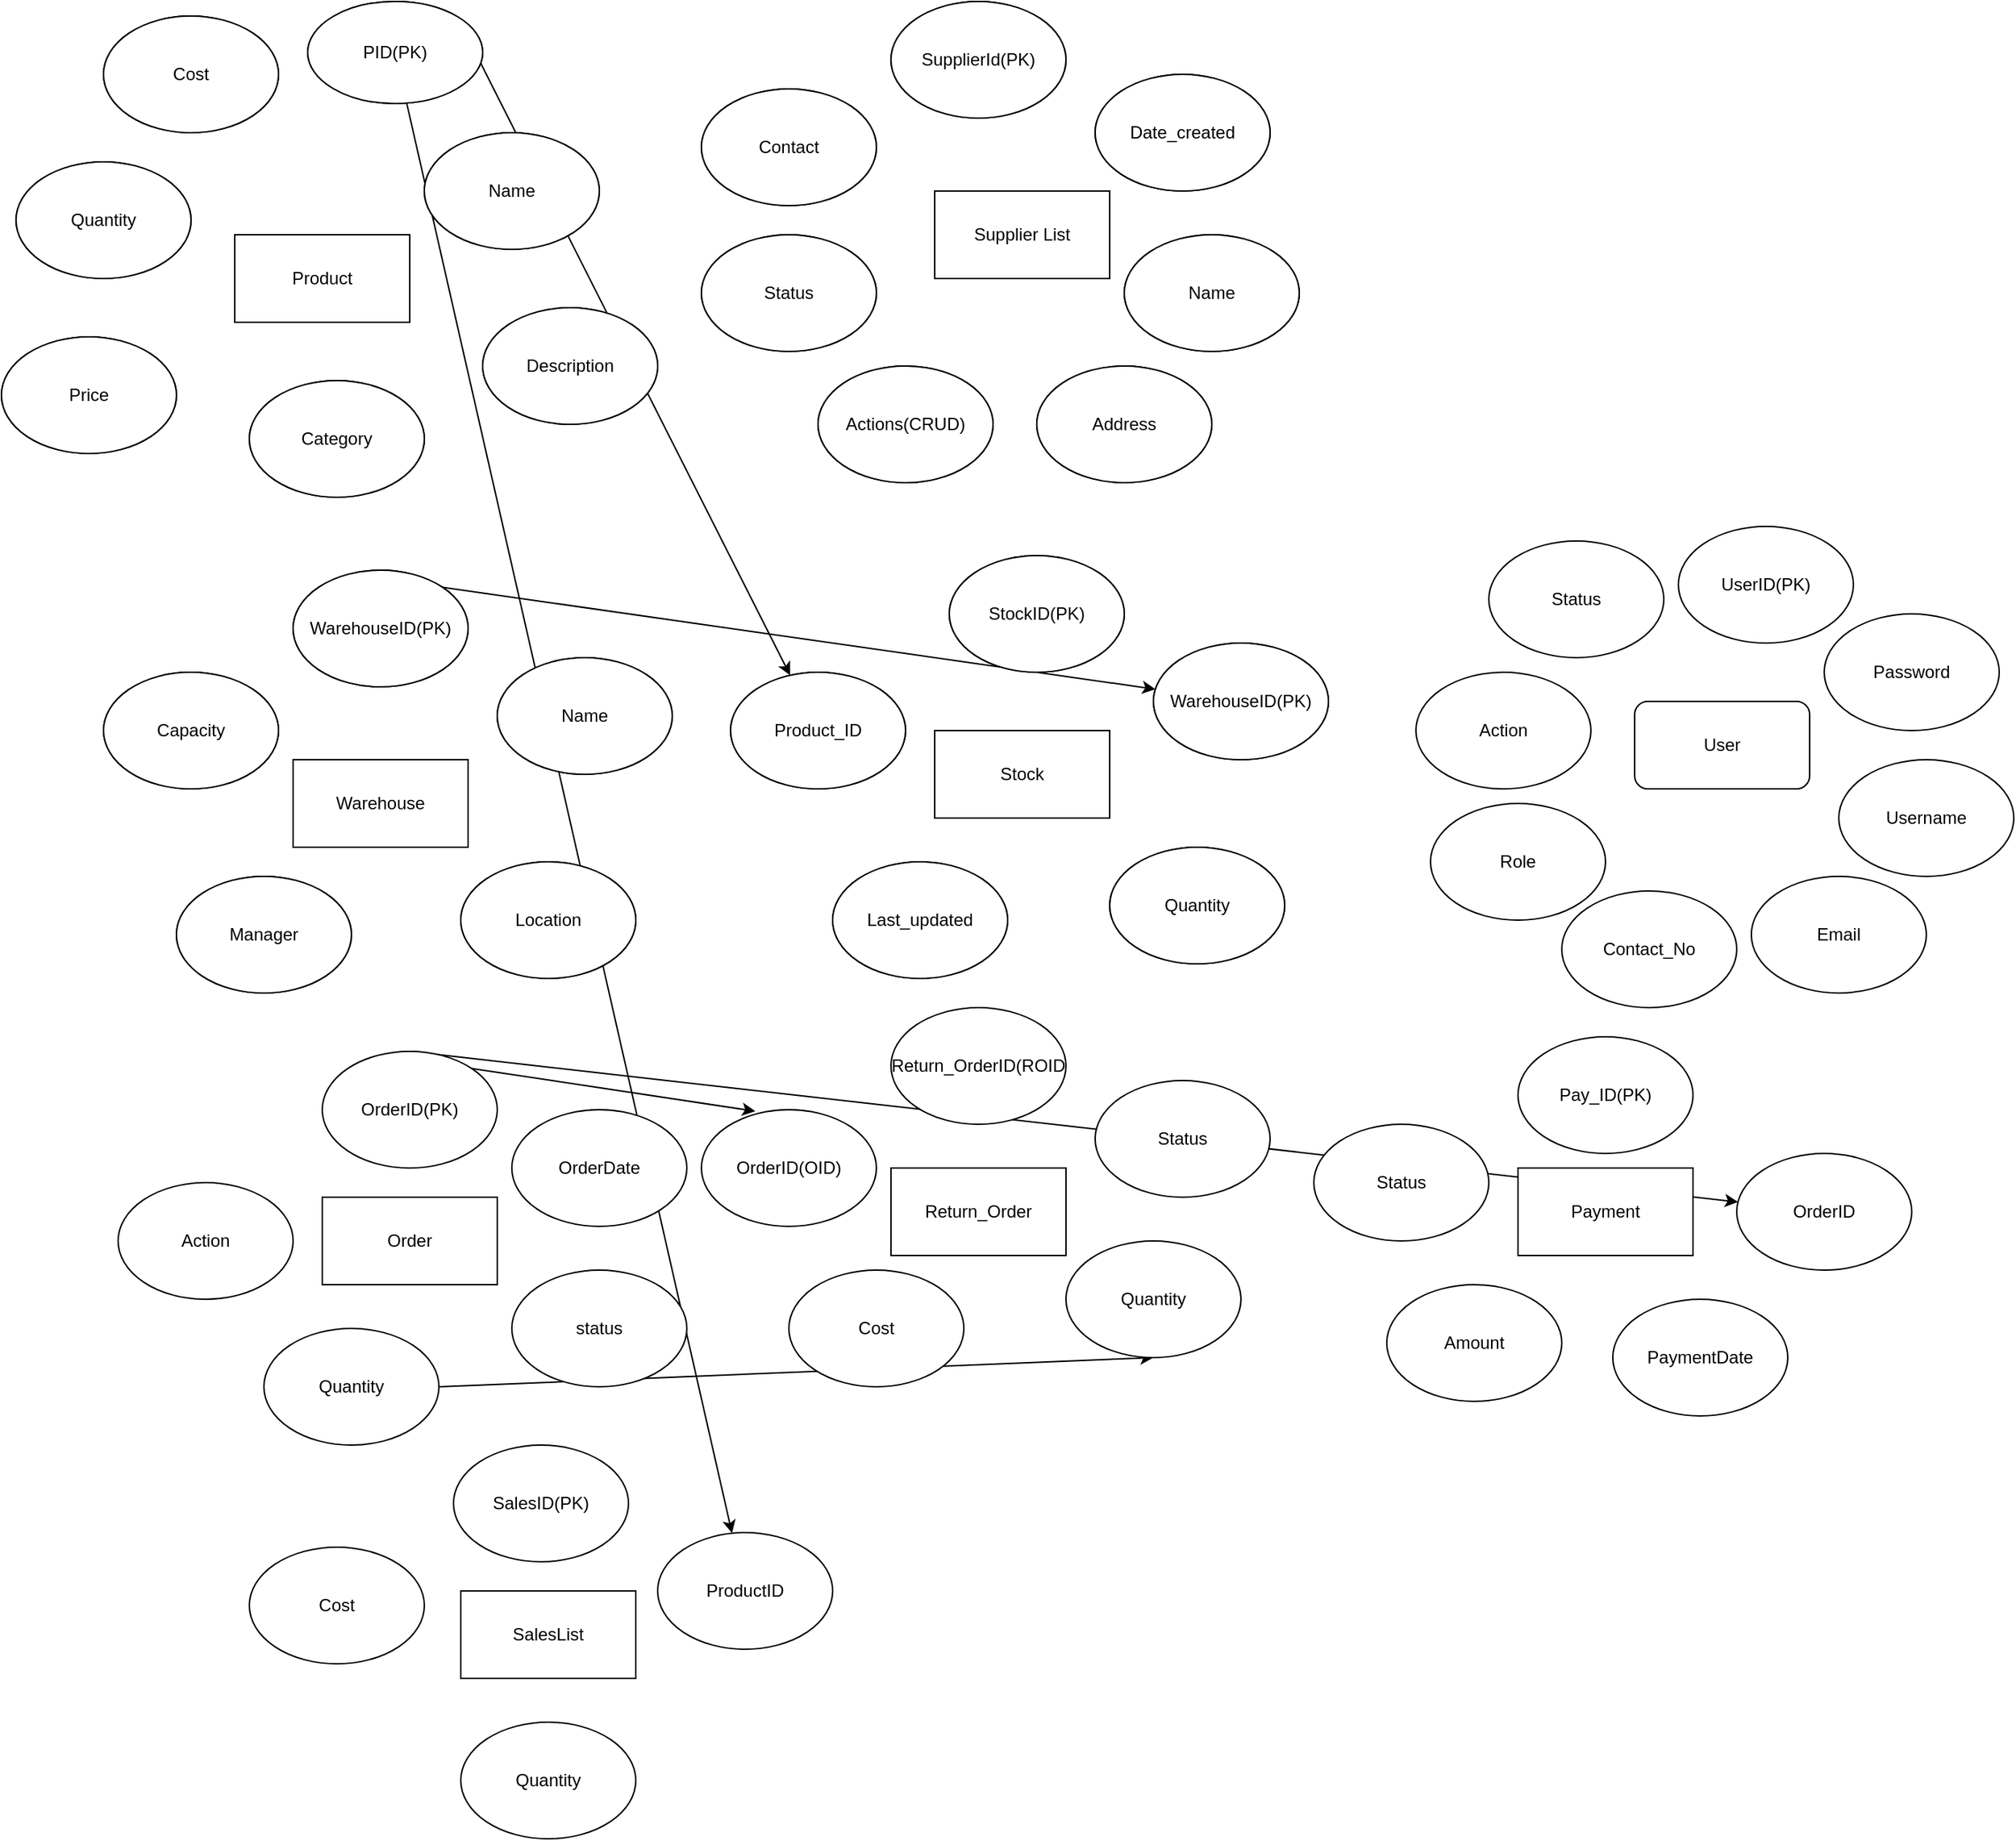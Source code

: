 <mxfile version="24.4.13" type="github">
  <diagram id="R2lEEEUBdFMjLlhIrx00" name="Page-1">
    <mxGraphModel dx="2610" dy="936" grid="1" gridSize="10" guides="1" tooltips="1" connect="1" arrows="1" fold="1" page="1" pageScale="1" pageWidth="850" pageHeight="1100" math="0" shadow="0" extFonts="Permanent Marker^https://fonts.googleapis.com/css?family=Permanent+Marker">
      <root>
        <mxCell id="0" />
        <mxCell id="1" parent="0" />
        <mxCell id="fvwBS4Mz04320T9NK9Mi-6" value="Product" style="rounded=0;whiteSpace=wrap;html=1;" vertex="1" parent="1">
          <mxGeometry x="-640" y="190" width="120" height="60" as="geometry" />
        </mxCell>
        <mxCell id="fvwBS4Mz04320T9NK9Mi-7" value="PID(PK)" style="ellipse;whiteSpace=wrap;html=1;" vertex="1" parent="1">
          <mxGeometry x="-590" y="30" width="120" height="70" as="geometry" />
        </mxCell>
        <mxCell id="fvwBS4Mz04320T9NK9Mi-8" value="Name" style="ellipse;whiteSpace=wrap;html=1;" vertex="1" parent="1">
          <mxGeometry x="-510" y="120" width="120" height="80" as="geometry" />
        </mxCell>
        <mxCell id="fvwBS4Mz04320T9NK9Mi-9" value="Description" style="ellipse;whiteSpace=wrap;html=1;" vertex="1" parent="1">
          <mxGeometry x="-470" y="240" width="120" height="80" as="geometry" />
        </mxCell>
        <mxCell id="fvwBS4Mz04320T9NK9Mi-10" value="Category" style="ellipse;whiteSpace=wrap;html=1;" vertex="1" parent="1">
          <mxGeometry x="-630" y="290" width="120" height="80" as="geometry" />
        </mxCell>
        <mxCell id="fvwBS4Mz04320T9NK9Mi-11" value="Price" style="ellipse;whiteSpace=wrap;html=1;" vertex="1" parent="1">
          <mxGeometry x="-800" y="260" width="120" height="80" as="geometry" />
        </mxCell>
        <mxCell id="fvwBS4Mz04320T9NK9Mi-12" value="Quantity" style="ellipse;whiteSpace=wrap;html=1;" vertex="1" parent="1">
          <mxGeometry x="-790" y="140" width="120" height="80" as="geometry" />
        </mxCell>
        <mxCell id="fvwBS4Mz04320T9NK9Mi-13" value="Cost" style="ellipse;whiteSpace=wrap;html=1;" vertex="1" parent="1">
          <mxGeometry x="-730" y="40" width="120" height="80" as="geometry" />
        </mxCell>
        <mxCell id="fvwBS4Mz04320T9NK9Mi-28" style="edgeStyle=none;rounded=0;orthogonalLoop=1;jettySize=auto;html=1;exitX=0.5;exitY=0;exitDx=0;exitDy=0;" edge="1" parent="1" source="fvwBS4Mz04320T9NK9Mi-6" target="fvwBS4Mz04320T9NK9Mi-6">
          <mxGeometry relative="1" as="geometry" />
        </mxCell>
        <mxCell id="fvwBS4Mz04320T9NK9Mi-29" value="Supplier List" style="rounded=0;whiteSpace=wrap;html=1;" vertex="1" parent="1">
          <mxGeometry x="-160" y="160" width="120" height="60" as="geometry" />
        </mxCell>
        <mxCell id="fvwBS4Mz04320T9NK9Mi-30" value="Contact" style="ellipse;whiteSpace=wrap;html=1;" vertex="1" parent="1">
          <mxGeometry x="-320" y="90" width="120" height="80" as="geometry" />
        </mxCell>
        <mxCell id="fvwBS4Mz04320T9NK9Mi-31" value="SupplierId(PK)" style="ellipse;whiteSpace=wrap;html=1;" vertex="1" parent="1">
          <mxGeometry x="-190" y="30" width="120" height="80" as="geometry" />
        </mxCell>
        <mxCell id="fvwBS4Mz04320T9NK9Mi-32" value="Date_created" style="ellipse;whiteSpace=wrap;html=1;" vertex="1" parent="1">
          <mxGeometry x="-50" y="80" width="120" height="80" as="geometry" />
        </mxCell>
        <mxCell id="fvwBS4Mz04320T9NK9Mi-33" value="Status" style="ellipse;whiteSpace=wrap;html=1;" vertex="1" parent="1">
          <mxGeometry x="-320" y="190" width="120" height="80" as="geometry" />
        </mxCell>
        <mxCell id="fvwBS4Mz04320T9NK9Mi-34" value="Actions(CRUD)" style="ellipse;whiteSpace=wrap;html=1;" vertex="1" parent="1">
          <mxGeometry x="-240" y="280" width="120" height="80" as="geometry" />
        </mxCell>
        <mxCell id="fvwBS4Mz04320T9NK9Mi-35" value="Name" style="ellipse;whiteSpace=wrap;html=1;" vertex="1" parent="1">
          <mxGeometry x="-30" y="190" width="120" height="80" as="geometry" />
        </mxCell>
        <mxCell id="fvwBS4Mz04320T9NK9Mi-36" value="Address" style="ellipse;whiteSpace=wrap;html=1;" vertex="1" parent="1">
          <mxGeometry x="-90" y="280" width="120" height="80" as="geometry" />
        </mxCell>
        <mxCell id="fvwBS4Mz04320T9NK9Mi-38" value="Warehouse" style="rounded=0;whiteSpace=wrap;html=1;" vertex="1" parent="1">
          <mxGeometry x="-600" y="550" width="120" height="60" as="geometry" />
        </mxCell>
        <mxCell id="fvwBS4Mz04320T9NK9Mi-39" value="WarehouseID(PK)" style="ellipse;whiteSpace=wrap;html=1;" vertex="1" parent="1">
          <mxGeometry x="-600" y="420" width="120" height="80" as="geometry" />
        </mxCell>
        <mxCell id="fvwBS4Mz04320T9NK9Mi-40" value="Name" style="ellipse;whiteSpace=wrap;html=1;" vertex="1" parent="1">
          <mxGeometry x="-460" y="480" width="120" height="80" as="geometry" />
        </mxCell>
        <mxCell id="fvwBS4Mz04320T9NK9Mi-41" value="Location" style="ellipse;whiteSpace=wrap;html=1;" vertex="1" parent="1">
          <mxGeometry x="-485" y="620" width="120" height="80" as="geometry" />
        </mxCell>
        <mxCell id="fvwBS4Mz04320T9NK9Mi-42" value="Manager" style="ellipse;whiteSpace=wrap;html=1;" vertex="1" parent="1">
          <mxGeometry x="-680" y="630" width="120" height="80" as="geometry" />
        </mxCell>
        <mxCell id="fvwBS4Mz04320T9NK9Mi-43" value="Capacity" style="ellipse;whiteSpace=wrap;html=1;" vertex="1" parent="1">
          <mxGeometry x="-730" y="490" width="120" height="80" as="geometry" />
        </mxCell>
        <mxCell id="fvwBS4Mz04320T9NK9Mi-44" value="Stock" style="rounded=0;whiteSpace=wrap;html=1;" vertex="1" parent="1">
          <mxGeometry x="-160" y="530" width="120" height="60" as="geometry" />
        </mxCell>
        <mxCell id="fvwBS4Mz04320T9NK9Mi-45" value="Product_ID" style="ellipse;whiteSpace=wrap;html=1;" vertex="1" parent="1">
          <mxGeometry x="-300" y="490" width="120" height="80" as="geometry" />
        </mxCell>
        <mxCell id="fvwBS4Mz04320T9NK9Mi-46" value="StockID(PK)" style="ellipse;whiteSpace=wrap;html=1;" vertex="1" parent="1">
          <mxGeometry x="-150" y="410" width="120" height="80" as="geometry" />
        </mxCell>
        <mxCell id="fvwBS4Mz04320T9NK9Mi-47" value="Last_updated" style="ellipse;whiteSpace=wrap;html=1;" vertex="1" parent="1">
          <mxGeometry x="-230" y="620" width="120" height="80" as="geometry" />
        </mxCell>
        <mxCell id="fvwBS4Mz04320T9NK9Mi-48" value="WarehouseID(PK)" style="ellipse;whiteSpace=wrap;html=1;" vertex="1" parent="1">
          <mxGeometry x="-10" y="470" width="120" height="80" as="geometry" />
        </mxCell>
        <mxCell id="fvwBS4Mz04320T9NK9Mi-49" value="Quantity" style="ellipse;whiteSpace=wrap;html=1;" vertex="1" parent="1">
          <mxGeometry x="-40" y="610" width="120" height="80" as="geometry" />
        </mxCell>
        <mxCell id="fvwBS4Mz04320T9NK9Mi-65" value="Product" style="rounded=0;whiteSpace=wrap;html=1;" vertex="1" parent="1">
          <mxGeometry x="-640" y="190" width="120" height="60" as="geometry" />
        </mxCell>
        <mxCell id="fvwBS4Mz04320T9NK9Mi-170" style="edgeStyle=none;rounded=0;orthogonalLoop=1;jettySize=auto;html=1;" edge="1" parent="1" source="fvwBS4Mz04320T9NK9Mi-66">
          <mxGeometry relative="1" as="geometry">
            <mxPoint x="-470" y="60" as="targetPoint" />
          </mxGeometry>
        </mxCell>
        <mxCell id="fvwBS4Mz04320T9NK9Mi-171" style="edgeStyle=none;rounded=0;orthogonalLoop=1;jettySize=auto;html=1;exitX=1;exitY=0;exitDx=0;exitDy=0;" edge="1" parent="1" source="fvwBS4Mz04320T9NK9Mi-66" target="fvwBS4Mz04320T9NK9Mi-89">
          <mxGeometry relative="1" as="geometry" />
        </mxCell>
        <mxCell id="fvwBS4Mz04320T9NK9Mi-175" style="edgeStyle=none;rounded=0;orthogonalLoop=1;jettySize=auto;html=1;" edge="1" parent="1" source="fvwBS4Mz04320T9NK9Mi-66" target="fvwBS4Mz04320T9NK9Mi-166">
          <mxGeometry relative="1" as="geometry" />
        </mxCell>
        <mxCell id="fvwBS4Mz04320T9NK9Mi-66" value="PID(PK)" style="ellipse;whiteSpace=wrap;html=1;" vertex="1" parent="1">
          <mxGeometry x="-590" y="30" width="120" height="70" as="geometry" />
        </mxCell>
        <mxCell id="fvwBS4Mz04320T9NK9Mi-67" value="Name" style="ellipse;whiteSpace=wrap;html=1;" vertex="1" parent="1">
          <mxGeometry x="-510" y="120" width="120" height="80" as="geometry" />
        </mxCell>
        <mxCell id="fvwBS4Mz04320T9NK9Mi-68" value="Description" style="ellipse;whiteSpace=wrap;html=1;" vertex="1" parent="1">
          <mxGeometry x="-470" y="240" width="120" height="80" as="geometry" />
        </mxCell>
        <mxCell id="fvwBS4Mz04320T9NK9Mi-69" value="Category" style="ellipse;whiteSpace=wrap;html=1;" vertex="1" parent="1">
          <mxGeometry x="-630" y="290" width="120" height="80" as="geometry" />
        </mxCell>
        <mxCell id="fvwBS4Mz04320T9NK9Mi-70" value="Price" style="ellipse;whiteSpace=wrap;html=1;" vertex="1" parent="1">
          <mxGeometry x="-800" y="260" width="120" height="80" as="geometry" />
        </mxCell>
        <mxCell id="fvwBS4Mz04320T9NK9Mi-71" value="Quantity" style="ellipse;whiteSpace=wrap;html=1;" vertex="1" parent="1">
          <mxGeometry x="-790" y="140" width="120" height="80" as="geometry" />
        </mxCell>
        <mxCell id="fvwBS4Mz04320T9NK9Mi-72" value="Cost" style="ellipse;whiteSpace=wrap;html=1;" vertex="1" parent="1">
          <mxGeometry x="-730" y="40" width="120" height="80" as="geometry" />
        </mxCell>
        <mxCell id="fvwBS4Mz04320T9NK9Mi-73" style="edgeStyle=none;rounded=0;orthogonalLoop=1;jettySize=auto;html=1;exitX=0.5;exitY=0;exitDx=0;exitDy=0;" edge="1" parent="1" source="fvwBS4Mz04320T9NK9Mi-65" target="fvwBS4Mz04320T9NK9Mi-65">
          <mxGeometry relative="1" as="geometry" />
        </mxCell>
        <mxCell id="fvwBS4Mz04320T9NK9Mi-74" value="Supplier List" style="rounded=0;whiteSpace=wrap;html=1;" vertex="1" parent="1">
          <mxGeometry x="-160" y="160" width="120" height="60" as="geometry" />
        </mxCell>
        <mxCell id="fvwBS4Mz04320T9NK9Mi-75" value="Contact" style="ellipse;whiteSpace=wrap;html=1;" vertex="1" parent="1">
          <mxGeometry x="-320" y="90" width="120" height="80" as="geometry" />
        </mxCell>
        <mxCell id="fvwBS4Mz04320T9NK9Mi-76" value="SupplierId(PK)" style="ellipse;whiteSpace=wrap;html=1;" vertex="1" parent="1">
          <mxGeometry x="-190" y="30" width="120" height="80" as="geometry" />
        </mxCell>
        <mxCell id="fvwBS4Mz04320T9NK9Mi-77" value="Date_created" style="ellipse;whiteSpace=wrap;html=1;" vertex="1" parent="1">
          <mxGeometry x="-50" y="80" width="120" height="80" as="geometry" />
        </mxCell>
        <mxCell id="fvwBS4Mz04320T9NK9Mi-78" value="Status" style="ellipse;whiteSpace=wrap;html=1;" vertex="1" parent="1">
          <mxGeometry x="-320" y="190" width="120" height="80" as="geometry" />
        </mxCell>
        <mxCell id="fvwBS4Mz04320T9NK9Mi-79" value="Actions(CRUD)" style="ellipse;whiteSpace=wrap;html=1;" vertex="1" parent="1">
          <mxGeometry x="-240" y="280" width="120" height="80" as="geometry" />
        </mxCell>
        <mxCell id="fvwBS4Mz04320T9NK9Mi-80" value="Name" style="ellipse;whiteSpace=wrap;html=1;" vertex="1" parent="1">
          <mxGeometry x="-30" y="190" width="120" height="80" as="geometry" />
        </mxCell>
        <mxCell id="fvwBS4Mz04320T9NK9Mi-81" value="Address" style="ellipse;whiteSpace=wrap;html=1;" vertex="1" parent="1">
          <mxGeometry x="-90" y="280" width="120" height="80" as="geometry" />
        </mxCell>
        <mxCell id="fvwBS4Mz04320T9NK9Mi-82" value="Warehouse" style="rounded=0;whiteSpace=wrap;html=1;" vertex="1" parent="1">
          <mxGeometry x="-600" y="550" width="120" height="60" as="geometry" />
        </mxCell>
        <mxCell id="fvwBS4Mz04320T9NK9Mi-172" style="edgeStyle=none;rounded=0;orthogonalLoop=1;jettySize=auto;html=1;exitX=1;exitY=0;exitDx=0;exitDy=0;" edge="1" parent="1" source="fvwBS4Mz04320T9NK9Mi-83" target="fvwBS4Mz04320T9NK9Mi-92">
          <mxGeometry relative="1" as="geometry" />
        </mxCell>
        <mxCell id="fvwBS4Mz04320T9NK9Mi-83" value="WarehouseID(PK)" style="ellipse;whiteSpace=wrap;html=1;" vertex="1" parent="1">
          <mxGeometry x="-600" y="420" width="120" height="80" as="geometry" />
        </mxCell>
        <mxCell id="fvwBS4Mz04320T9NK9Mi-84" value="Name" style="ellipse;whiteSpace=wrap;html=1;" vertex="1" parent="1">
          <mxGeometry x="-460" y="480" width="120" height="80" as="geometry" />
        </mxCell>
        <mxCell id="fvwBS4Mz04320T9NK9Mi-85" value="Location" style="ellipse;whiteSpace=wrap;html=1;" vertex="1" parent="1">
          <mxGeometry x="-485" y="620" width="120" height="80" as="geometry" />
        </mxCell>
        <mxCell id="fvwBS4Mz04320T9NK9Mi-86" value="Manager" style="ellipse;whiteSpace=wrap;html=1;" vertex="1" parent="1">
          <mxGeometry x="-680" y="630" width="120" height="80" as="geometry" />
        </mxCell>
        <mxCell id="fvwBS4Mz04320T9NK9Mi-87" value="Capacity" style="ellipse;whiteSpace=wrap;html=1;" vertex="1" parent="1">
          <mxGeometry x="-730" y="490" width="120" height="80" as="geometry" />
        </mxCell>
        <mxCell id="fvwBS4Mz04320T9NK9Mi-88" value="Stock" style="rounded=0;whiteSpace=wrap;html=1;" vertex="1" parent="1">
          <mxGeometry x="-160" y="530" width="120" height="60" as="geometry" />
        </mxCell>
        <mxCell id="fvwBS4Mz04320T9NK9Mi-89" value="Product_ID" style="ellipse;whiteSpace=wrap;html=1;" vertex="1" parent="1">
          <mxGeometry x="-300" y="490" width="120" height="80" as="geometry" />
        </mxCell>
        <mxCell id="fvwBS4Mz04320T9NK9Mi-90" value="StockID(PK)" style="ellipse;whiteSpace=wrap;html=1;" vertex="1" parent="1">
          <mxGeometry x="-150" y="410" width="120" height="80" as="geometry" />
        </mxCell>
        <mxCell id="fvwBS4Mz04320T9NK9Mi-91" value="Last_updated" style="ellipse;whiteSpace=wrap;html=1;" vertex="1" parent="1">
          <mxGeometry x="-230" y="620" width="120" height="80" as="geometry" />
        </mxCell>
        <mxCell id="fvwBS4Mz04320T9NK9Mi-92" value="WarehouseID(PK)" style="ellipse;whiteSpace=wrap;html=1;" vertex="1" parent="1">
          <mxGeometry x="-10" y="470" width="120" height="80" as="geometry" />
        </mxCell>
        <mxCell id="fvwBS4Mz04320T9NK9Mi-93" value="Quantity" style="ellipse;whiteSpace=wrap;html=1;" vertex="1" parent="1">
          <mxGeometry x="-40" y="610" width="120" height="80" as="geometry" />
        </mxCell>
        <mxCell id="fvwBS4Mz04320T9NK9Mi-94" value="User" style="rounded=1;whiteSpace=wrap;html=1;" vertex="1" parent="1">
          <mxGeometry x="320" y="510" width="120" height="60" as="geometry" />
        </mxCell>
        <mxCell id="fvwBS4Mz04320T9NK9Mi-137" value="UserID(PK)" style="ellipse;whiteSpace=wrap;html=1;" vertex="1" parent="1">
          <mxGeometry x="350" y="390" width="120" height="80" as="geometry" />
        </mxCell>
        <mxCell id="fvwBS4Mz04320T9NK9Mi-138" value="Password" style="ellipse;whiteSpace=wrap;html=1;" vertex="1" parent="1">
          <mxGeometry x="450" y="450" width="120" height="80" as="geometry" />
        </mxCell>
        <mxCell id="fvwBS4Mz04320T9NK9Mi-139" value="Username" style="ellipse;whiteSpace=wrap;html=1;" vertex="1" parent="1">
          <mxGeometry x="460" y="550" width="120" height="80" as="geometry" />
        </mxCell>
        <mxCell id="fvwBS4Mz04320T9NK9Mi-140" value="Email" style="ellipse;whiteSpace=wrap;html=1;" vertex="1" parent="1">
          <mxGeometry x="400" y="630" width="120" height="80" as="geometry" />
        </mxCell>
        <mxCell id="fvwBS4Mz04320T9NK9Mi-141" value="Contact_No" style="ellipse;whiteSpace=wrap;html=1;" vertex="1" parent="1">
          <mxGeometry x="270" y="640" width="120" height="80" as="geometry" />
        </mxCell>
        <mxCell id="fvwBS4Mz04320T9NK9Mi-142" value="Status" style="ellipse;whiteSpace=wrap;html=1;" vertex="1" parent="1">
          <mxGeometry x="220" y="400" width="120" height="80" as="geometry" />
        </mxCell>
        <mxCell id="fvwBS4Mz04320T9NK9Mi-143" value="Role" style="ellipse;whiteSpace=wrap;html=1;" vertex="1" parent="1">
          <mxGeometry x="180" y="580" width="120" height="80" as="geometry" />
        </mxCell>
        <mxCell id="fvwBS4Mz04320T9NK9Mi-144" value="Action" style="ellipse;whiteSpace=wrap;html=1;" vertex="1" parent="1">
          <mxGeometry x="170" y="490" width="120" height="80" as="geometry" />
        </mxCell>
        <mxCell id="fvwBS4Mz04320T9NK9Mi-146" value="Order" style="rounded=0;whiteSpace=wrap;html=1;" vertex="1" parent="1">
          <mxGeometry x="-580" y="850" width="120" height="60" as="geometry" />
        </mxCell>
        <mxCell id="fvwBS4Mz04320T9NK9Mi-176" style="edgeStyle=none;rounded=0;orthogonalLoop=1;jettySize=auto;html=1;exitX=0.5;exitY=0;exitDx=0;exitDy=0;" edge="1" parent="1" source="fvwBS4Mz04320T9NK9Mi-147" target="fvwBS4Mz04320T9NK9Mi-162">
          <mxGeometry relative="1" as="geometry" />
        </mxCell>
        <mxCell id="fvwBS4Mz04320T9NK9Mi-147" value="OrderID(PK)" style="ellipse;whiteSpace=wrap;html=1;" vertex="1" parent="1">
          <mxGeometry x="-580" y="750" width="120" height="80" as="geometry" />
        </mxCell>
        <mxCell id="fvwBS4Mz04320T9NK9Mi-148" value="OrderDate" style="ellipse;whiteSpace=wrap;html=1;" vertex="1" parent="1">
          <mxGeometry x="-450" y="790" width="120" height="80" as="geometry" />
        </mxCell>
        <mxCell id="fvwBS4Mz04320T9NK9Mi-174" style="edgeStyle=none;rounded=0;orthogonalLoop=1;jettySize=auto;html=1;exitX=1;exitY=0.5;exitDx=0;exitDy=0;entryX=0.5;entryY=1;entryDx=0;entryDy=0;" edge="1" parent="1" source="fvwBS4Mz04320T9NK9Mi-149" target="fvwBS4Mz04320T9NK9Mi-157">
          <mxGeometry relative="1" as="geometry" />
        </mxCell>
        <mxCell id="fvwBS4Mz04320T9NK9Mi-149" value="Quantity" style="ellipse;whiteSpace=wrap;html=1;" vertex="1" parent="1">
          <mxGeometry x="-620" y="940" width="120" height="80" as="geometry" />
        </mxCell>
        <mxCell id="fvwBS4Mz04320T9NK9Mi-150" value="Action" style="ellipse;whiteSpace=wrap;html=1;" vertex="1" parent="1">
          <mxGeometry x="-720" y="840" width="120" height="80" as="geometry" />
        </mxCell>
        <mxCell id="fvwBS4Mz04320T9NK9Mi-151" value="status" style="ellipse;whiteSpace=wrap;html=1;" vertex="1" parent="1">
          <mxGeometry x="-450" y="900" width="120" height="80" as="geometry" />
        </mxCell>
        <mxCell id="fvwBS4Mz04320T9NK9Mi-152" value="Return_Order" style="rounded=0;whiteSpace=wrap;html=1;" vertex="1" parent="1">
          <mxGeometry x="-190" y="830" width="120" height="60" as="geometry" />
        </mxCell>
        <mxCell id="fvwBS4Mz04320T9NK9Mi-153" value="Return_OrderID(ROID" style="ellipse;whiteSpace=wrap;html=1;" vertex="1" parent="1">
          <mxGeometry x="-190" y="720" width="120" height="80" as="geometry" />
        </mxCell>
        <mxCell id="fvwBS4Mz04320T9NK9Mi-154" value="OrderID(OID)" style="ellipse;whiteSpace=wrap;html=1;" vertex="1" parent="1">
          <mxGeometry x="-320" y="790" width="120" height="80" as="geometry" />
        </mxCell>
        <mxCell id="fvwBS4Mz04320T9NK9Mi-155" value="Cost" style="ellipse;whiteSpace=wrap;html=1;" vertex="1" parent="1">
          <mxGeometry x="-260" y="900" width="120" height="80" as="geometry" />
        </mxCell>
        <mxCell id="fvwBS4Mz04320T9NK9Mi-156" value="Status" style="ellipse;whiteSpace=wrap;html=1;" vertex="1" parent="1">
          <mxGeometry x="-50" y="770" width="120" height="80" as="geometry" />
        </mxCell>
        <mxCell id="fvwBS4Mz04320T9NK9Mi-157" value="Quantity" style="ellipse;whiteSpace=wrap;html=1;" vertex="1" parent="1">
          <mxGeometry x="-70" y="880" width="120" height="80" as="geometry" />
        </mxCell>
        <mxCell id="fvwBS4Mz04320T9NK9Mi-158" value="Payment" style="rounded=0;whiteSpace=wrap;html=1;" vertex="1" parent="1">
          <mxGeometry x="240" y="830" width="120" height="60" as="geometry" />
        </mxCell>
        <mxCell id="fvwBS4Mz04320T9NK9Mi-159" value="Pay_ID(PK)" style="ellipse;whiteSpace=wrap;html=1;" vertex="1" parent="1">
          <mxGeometry x="240" y="740" width="120" height="80" as="geometry" />
        </mxCell>
        <mxCell id="fvwBS4Mz04320T9NK9Mi-160" value="Status" style="ellipse;whiteSpace=wrap;html=1;" vertex="1" parent="1">
          <mxGeometry x="100" y="800" width="120" height="80" as="geometry" />
        </mxCell>
        <mxCell id="fvwBS4Mz04320T9NK9Mi-161" value="Amount" style="ellipse;whiteSpace=wrap;html=1;" vertex="1" parent="1">
          <mxGeometry x="150" y="910" width="120" height="80" as="geometry" />
        </mxCell>
        <mxCell id="fvwBS4Mz04320T9NK9Mi-162" value="OrderID" style="ellipse;whiteSpace=wrap;html=1;" vertex="1" parent="1">
          <mxGeometry x="390" y="820" width="120" height="80" as="geometry" />
        </mxCell>
        <mxCell id="fvwBS4Mz04320T9NK9Mi-163" value="PaymentDate" style="ellipse;whiteSpace=wrap;html=1;" vertex="1" parent="1">
          <mxGeometry x="305" y="920" width="120" height="80" as="geometry" />
        </mxCell>
        <mxCell id="fvwBS4Mz04320T9NK9Mi-164" value="SalesList" style="rounded=0;whiteSpace=wrap;html=1;" vertex="1" parent="1">
          <mxGeometry x="-485" y="1120" width="120" height="60" as="geometry" />
        </mxCell>
        <mxCell id="fvwBS4Mz04320T9NK9Mi-165" value="SalesID(PK)" style="ellipse;whiteSpace=wrap;html=1;" vertex="1" parent="1">
          <mxGeometry x="-490" y="1020" width="120" height="80" as="geometry" />
        </mxCell>
        <mxCell id="fvwBS4Mz04320T9NK9Mi-166" value="ProductID" style="ellipse;whiteSpace=wrap;html=1;" vertex="1" parent="1">
          <mxGeometry x="-350" y="1080" width="120" height="80" as="geometry" />
        </mxCell>
        <mxCell id="fvwBS4Mz04320T9NK9Mi-167" value="Cost" style="ellipse;whiteSpace=wrap;html=1;" vertex="1" parent="1">
          <mxGeometry x="-630" y="1090" width="120" height="80" as="geometry" />
        </mxCell>
        <mxCell id="fvwBS4Mz04320T9NK9Mi-168" value="Quantity" style="ellipse;whiteSpace=wrap;html=1;" vertex="1" parent="1">
          <mxGeometry x="-485" y="1210" width="120" height="80" as="geometry" />
        </mxCell>
        <mxCell id="fvwBS4Mz04320T9NK9Mi-173" style="edgeStyle=none;rounded=0;orthogonalLoop=1;jettySize=auto;html=1;exitX=1;exitY=0;exitDx=0;exitDy=0;entryX=0.308;entryY=0.013;entryDx=0;entryDy=0;entryPerimeter=0;" edge="1" parent="1" source="fvwBS4Mz04320T9NK9Mi-147" target="fvwBS4Mz04320T9NK9Mi-154">
          <mxGeometry relative="1" as="geometry" />
        </mxCell>
      </root>
    </mxGraphModel>
  </diagram>
</mxfile>
